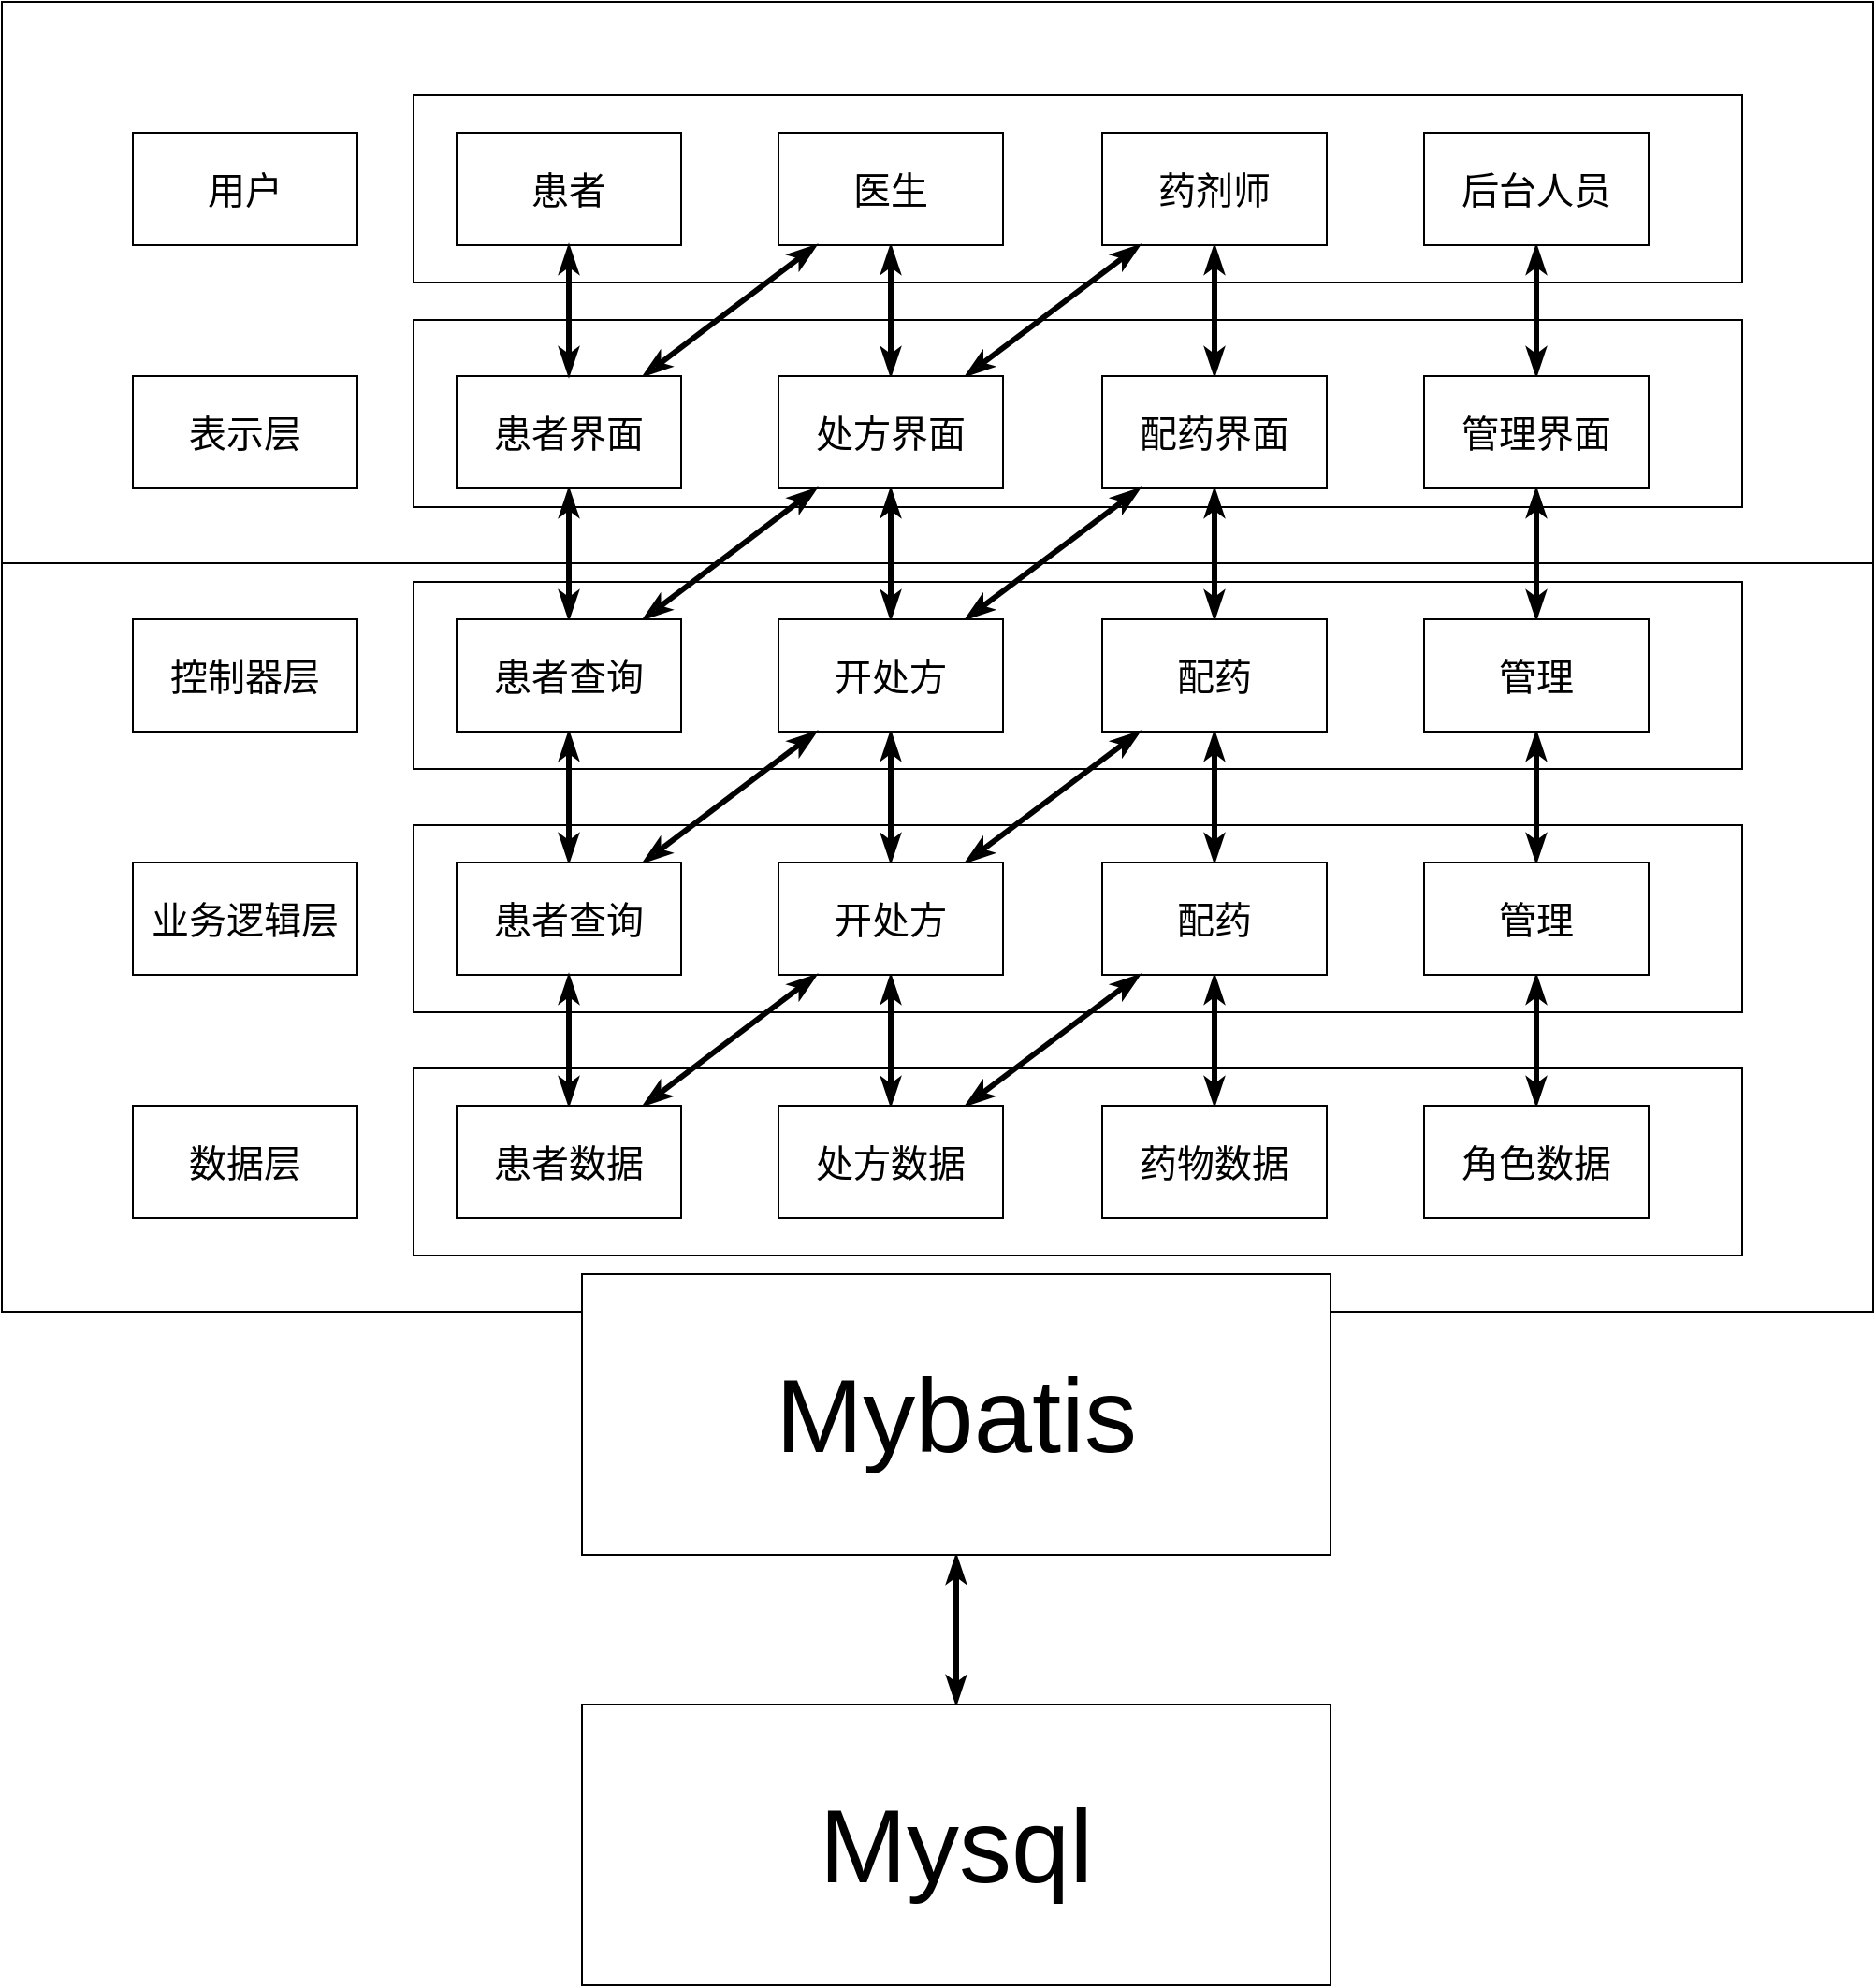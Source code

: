 <mxfile version="17.4.6" type="github">
  <diagram id="cBzeF5r7LjMb-VeZwdd6" name="第 1 页">
    <mxGraphModel dx="2595" dy="1348" grid="1" gridSize="10" guides="1" tooltips="1" connect="1" arrows="1" fold="1" page="1" pageScale="1" pageWidth="827" pageHeight="1169" math="0" shadow="0">
      <root>
        <mxCell id="0" />
        <mxCell id="1" parent="0" />
        <mxCell id="qnmHmgNk629mdP60JGwh-49" value="" style="group" vertex="1" connectable="0" parent="1">
          <mxGeometry x="20" y="90" width="1000" height="740" as="geometry" />
        </mxCell>
        <mxCell id="qnmHmgNk629mdP60JGwh-41" value="" style="rounded=0;whiteSpace=wrap;html=1;fontSize=20;" vertex="1" parent="qnmHmgNk629mdP60JGwh-49">
          <mxGeometry y="300" width="1000" height="400" as="geometry" />
        </mxCell>
        <mxCell id="qnmHmgNk629mdP60JGwh-40" value="" style="rounded=0;whiteSpace=wrap;html=1;fontSize=20;" vertex="1" parent="qnmHmgNk629mdP60JGwh-49">
          <mxGeometry width="1000" height="300" as="geometry" />
        </mxCell>
        <mxCell id="qnmHmgNk629mdP60JGwh-42" value="" style="rounded=0;whiteSpace=wrap;html=1;fontSize=20;" vertex="1" parent="qnmHmgNk629mdP60JGwh-49">
          <mxGeometry x="220" y="50" width="710" height="100" as="geometry" />
        </mxCell>
        <mxCell id="qnmHmgNk629mdP60JGwh-43" value="" style="rounded=0;whiteSpace=wrap;html=1;fontSize=20;" vertex="1" parent="qnmHmgNk629mdP60JGwh-49">
          <mxGeometry x="220" y="170" width="710" height="100" as="geometry" />
        </mxCell>
        <mxCell id="qnmHmgNk629mdP60JGwh-44" value="" style="rounded=0;whiteSpace=wrap;html=1;fontSize=20;" vertex="1" parent="qnmHmgNk629mdP60JGwh-49">
          <mxGeometry x="220" y="310" width="710" height="100" as="geometry" />
        </mxCell>
        <mxCell id="qnmHmgNk629mdP60JGwh-45" value="" style="rounded=0;whiteSpace=wrap;html=1;fontSize=20;" vertex="1" parent="qnmHmgNk629mdP60JGwh-49">
          <mxGeometry x="220" y="440" width="710" height="100" as="geometry" />
        </mxCell>
        <mxCell id="qnmHmgNk629mdP60JGwh-46" value="" style="rounded=0;whiteSpace=wrap;html=1;fontSize=20;" vertex="1" parent="qnmHmgNk629mdP60JGwh-49">
          <mxGeometry x="220" y="570" width="710" height="100" as="geometry" />
        </mxCell>
        <mxCell id="qnmHmgNk629mdP60JGwh-4" value="&lt;font style=&quot;font-size: 20px&quot;&gt;用户&lt;/font&gt;" style="rounded=0;whiteSpace=wrap;html=1;flipH=1;" vertex="1" parent="qnmHmgNk629mdP60JGwh-49">
          <mxGeometry x="70" y="70" width="120" height="60" as="geometry" />
        </mxCell>
        <mxCell id="qnmHmgNk629mdP60JGwh-5" value="&lt;span style=&quot;font-size: 20px&quot;&gt;患者&lt;/span&gt;" style="rounded=0;whiteSpace=wrap;html=1;flipH=1;" vertex="1" parent="qnmHmgNk629mdP60JGwh-49">
          <mxGeometry x="243" y="70" width="120" height="60" as="geometry" />
        </mxCell>
        <mxCell id="qnmHmgNk629mdP60JGwh-50" value="" style="edgeStyle=orthogonalEdgeStyle;rounded=0;orthogonalLoop=1;jettySize=auto;html=1;fontSize=20;startArrow=classicThin;startFill=0;endArrow=classicThin;endFill=0;strokeWidth=3;" edge="1" parent="qnmHmgNk629mdP60JGwh-49" source="qnmHmgNk629mdP60JGwh-6" target="qnmHmgNk629mdP60JGwh-15">
          <mxGeometry relative="1" as="geometry" />
        </mxCell>
        <mxCell id="qnmHmgNk629mdP60JGwh-6" value="&lt;span style=&quot;font-size: 20px&quot;&gt;医生&lt;/span&gt;" style="rounded=0;whiteSpace=wrap;html=1;flipH=1;" vertex="1" parent="qnmHmgNk629mdP60JGwh-49">
          <mxGeometry x="415" y="70" width="120" height="60" as="geometry" />
        </mxCell>
        <mxCell id="qnmHmgNk629mdP60JGwh-51" value="" style="edgeStyle=orthogonalEdgeStyle;rounded=0;orthogonalLoop=1;jettySize=auto;html=1;fontSize=20;startArrow=classicThin;startFill=0;endArrow=classicThin;endFill=0;strokeWidth=3;" edge="1" parent="qnmHmgNk629mdP60JGwh-49" source="qnmHmgNk629mdP60JGwh-7" target="qnmHmgNk629mdP60JGwh-14">
          <mxGeometry relative="1" as="geometry" />
        </mxCell>
        <mxCell id="qnmHmgNk629mdP60JGwh-7" value="&lt;span style=&quot;font-size: 20px&quot;&gt;药剂师&lt;/span&gt;" style="rounded=0;whiteSpace=wrap;html=1;flipH=1;" vertex="1" parent="qnmHmgNk629mdP60JGwh-49">
          <mxGeometry x="588" y="70" width="120" height="60" as="geometry" />
        </mxCell>
        <mxCell id="qnmHmgNk629mdP60JGwh-52" value="" style="edgeStyle=orthogonalEdgeStyle;rounded=0;orthogonalLoop=1;jettySize=auto;html=1;fontSize=20;startArrow=classicThin;startFill=0;endArrow=classicThin;endFill=0;strokeWidth=3;" edge="1" parent="qnmHmgNk629mdP60JGwh-49" source="qnmHmgNk629mdP60JGwh-8" target="qnmHmgNk629mdP60JGwh-10">
          <mxGeometry relative="1" as="geometry" />
        </mxCell>
        <mxCell id="qnmHmgNk629mdP60JGwh-8" value="&lt;span style=&quot;font-size: 20px&quot;&gt;后台人员&lt;/span&gt;" style="rounded=0;whiteSpace=wrap;html=1;flipH=1;" vertex="1" parent="qnmHmgNk629mdP60JGwh-49">
          <mxGeometry x="760" y="70" width="120" height="60" as="geometry" />
        </mxCell>
        <mxCell id="qnmHmgNk629mdP60JGwh-9" value="&lt;font style=&quot;font-size: 20px&quot;&gt;表示层&lt;br&gt;&lt;/font&gt;" style="rounded=0;whiteSpace=wrap;html=1;flipH=1;" vertex="1" parent="qnmHmgNk629mdP60JGwh-49">
          <mxGeometry x="70" y="200" width="120" height="60" as="geometry" />
        </mxCell>
        <mxCell id="qnmHmgNk629mdP60JGwh-56" value="" style="edgeStyle=orthogonalEdgeStyle;rounded=0;orthogonalLoop=1;jettySize=auto;html=1;fontSize=20;startArrow=classicThin;startFill=0;endArrow=classicThin;endFill=0;strokeWidth=3;" edge="1" parent="qnmHmgNk629mdP60JGwh-49" source="qnmHmgNk629mdP60JGwh-10" target="qnmHmgNk629mdP60JGwh-22">
          <mxGeometry relative="1" as="geometry" />
        </mxCell>
        <mxCell id="qnmHmgNk629mdP60JGwh-10" value="&lt;font style=&quot;font-size: 20px&quot;&gt;管理界面&lt;/font&gt;" style="rounded=0;whiteSpace=wrap;html=1;flipH=1;" vertex="1" parent="qnmHmgNk629mdP60JGwh-49">
          <mxGeometry x="760" y="200" width="120" height="60" as="geometry" />
        </mxCell>
        <mxCell id="qnmHmgNk629mdP60JGwh-53" value="" style="edgeStyle=orthogonalEdgeStyle;rounded=0;orthogonalLoop=1;jettySize=auto;html=1;fontSize=20;startArrow=classicThin;startFill=0;endArrow=classicThin;endFill=0;strokeWidth=3;" edge="1" parent="qnmHmgNk629mdP60JGwh-49" source="qnmHmgNk629mdP60JGwh-12" target="qnmHmgNk629mdP60JGwh-19">
          <mxGeometry relative="1" as="geometry" />
        </mxCell>
        <mxCell id="qnmHmgNk629mdP60JGwh-67" style="edgeStyle=none;rounded=0;orthogonalLoop=1;jettySize=auto;html=1;fontSize=20;startArrow=classicThin;startFill=0;endArrow=classicThin;endFill=0;strokeWidth=3;" edge="1" parent="qnmHmgNk629mdP60JGwh-49" source="qnmHmgNk629mdP60JGwh-12" target="qnmHmgNk629mdP60JGwh-6">
          <mxGeometry relative="1" as="geometry" />
        </mxCell>
        <mxCell id="qnmHmgNk629mdP60JGwh-12" value="&lt;font style=&quot;font-size: 20px&quot;&gt;患者界面&lt;br&gt;&lt;/font&gt;" style="rounded=0;whiteSpace=wrap;html=1;flipH=1;" vertex="1" parent="qnmHmgNk629mdP60JGwh-49">
          <mxGeometry x="243" y="200" width="120" height="60" as="geometry" />
        </mxCell>
        <mxCell id="qnmHmgNk629mdP60JGwh-48" style="edgeStyle=orthogonalEdgeStyle;rounded=0;orthogonalLoop=1;jettySize=auto;html=1;entryX=0.5;entryY=0;entryDx=0;entryDy=0;fontSize=20;endArrow=classicThin;endFill=0;strokeWidth=3;startArrow=classicThin;startFill=0;" edge="1" parent="qnmHmgNk629mdP60JGwh-49" source="qnmHmgNk629mdP60JGwh-5" target="qnmHmgNk629mdP60JGwh-12">
          <mxGeometry relative="1" as="geometry" />
        </mxCell>
        <mxCell id="qnmHmgNk629mdP60JGwh-55" value="" style="edgeStyle=orthogonalEdgeStyle;rounded=0;orthogonalLoop=1;jettySize=auto;html=1;fontSize=20;startArrow=classicThin;startFill=0;endArrow=classicThin;endFill=0;strokeWidth=3;" edge="1" parent="qnmHmgNk629mdP60JGwh-49" source="qnmHmgNk629mdP60JGwh-14" target="qnmHmgNk629mdP60JGwh-21">
          <mxGeometry relative="1" as="geometry" />
        </mxCell>
        <mxCell id="qnmHmgNk629mdP60JGwh-14" value="&lt;font style=&quot;font-size: 20px&quot;&gt;配药界面&lt;br&gt;&lt;/font&gt;" style="rounded=0;whiteSpace=wrap;html=1;flipH=1;" vertex="1" parent="qnmHmgNk629mdP60JGwh-49">
          <mxGeometry x="588" y="200" width="120" height="60" as="geometry" />
        </mxCell>
        <mxCell id="qnmHmgNk629mdP60JGwh-54" value="" style="edgeStyle=orthogonalEdgeStyle;rounded=0;orthogonalLoop=1;jettySize=auto;html=1;fontSize=20;startArrow=classicThin;startFill=0;endArrow=classicThin;endFill=0;strokeWidth=3;" edge="1" parent="qnmHmgNk629mdP60JGwh-49" source="qnmHmgNk629mdP60JGwh-15" target="qnmHmgNk629mdP60JGwh-20">
          <mxGeometry relative="1" as="geometry" />
        </mxCell>
        <mxCell id="qnmHmgNk629mdP60JGwh-68" style="edgeStyle=none;rounded=0;orthogonalLoop=1;jettySize=auto;html=1;fontSize=20;startArrow=classicThin;startFill=0;endArrow=classicThin;endFill=0;strokeWidth=3;" edge="1" parent="qnmHmgNk629mdP60JGwh-49" source="qnmHmgNk629mdP60JGwh-15" target="qnmHmgNk629mdP60JGwh-7">
          <mxGeometry relative="1" as="geometry" />
        </mxCell>
        <mxCell id="qnmHmgNk629mdP60JGwh-15" value="&lt;font style=&quot;font-size: 20px&quot;&gt;处方界面&lt;br&gt;&lt;/font&gt;" style="rounded=0;whiteSpace=wrap;html=1;flipH=1;" vertex="1" parent="qnmHmgNk629mdP60JGwh-49">
          <mxGeometry x="415" y="200" width="120" height="60" as="geometry" />
        </mxCell>
        <mxCell id="qnmHmgNk629mdP60JGwh-16" value="&lt;font style=&quot;font-size: 20px&quot;&gt;控制器层&lt;br&gt;&lt;/font&gt;" style="rounded=0;whiteSpace=wrap;html=1;flipH=1;" vertex="1" parent="qnmHmgNk629mdP60JGwh-49">
          <mxGeometry x="70" y="330" width="120" height="60" as="geometry" />
        </mxCell>
        <mxCell id="qnmHmgNk629mdP60JGwh-57" value="" style="edgeStyle=orthogonalEdgeStyle;rounded=0;orthogonalLoop=1;jettySize=auto;html=1;fontSize=20;startArrow=classicThin;startFill=0;endArrow=classicThin;endFill=0;strokeWidth=3;" edge="1" parent="qnmHmgNk629mdP60JGwh-49" source="qnmHmgNk629mdP60JGwh-19" target="qnmHmgNk629mdP60JGwh-24">
          <mxGeometry relative="1" as="geometry" />
        </mxCell>
        <mxCell id="qnmHmgNk629mdP60JGwh-70" style="edgeStyle=none;rounded=0;orthogonalLoop=1;jettySize=auto;html=1;fontSize=20;startArrow=classicThin;startFill=0;endArrow=classicThin;endFill=0;strokeWidth=3;" edge="1" parent="qnmHmgNk629mdP60JGwh-49" source="qnmHmgNk629mdP60JGwh-19" target="qnmHmgNk629mdP60JGwh-15">
          <mxGeometry relative="1" as="geometry" />
        </mxCell>
        <mxCell id="qnmHmgNk629mdP60JGwh-19" value="&lt;font style=&quot;font-size: 20px&quot;&gt;患者查询&lt;br&gt;&lt;/font&gt;" style="rounded=0;whiteSpace=wrap;html=1;flipH=1;" vertex="1" parent="qnmHmgNk629mdP60JGwh-49">
          <mxGeometry x="243" y="330" width="120" height="60" as="geometry" />
        </mxCell>
        <mxCell id="qnmHmgNk629mdP60JGwh-58" value="" style="edgeStyle=orthogonalEdgeStyle;rounded=0;orthogonalLoop=1;jettySize=auto;html=1;fontSize=20;startArrow=classicThin;startFill=0;endArrow=classicThin;endFill=0;strokeWidth=3;" edge="1" parent="qnmHmgNk629mdP60JGwh-49" source="qnmHmgNk629mdP60JGwh-20" target="qnmHmgNk629mdP60JGwh-25">
          <mxGeometry relative="1" as="geometry" />
        </mxCell>
        <mxCell id="qnmHmgNk629mdP60JGwh-69" style="edgeStyle=none;rounded=0;orthogonalLoop=1;jettySize=auto;html=1;fontSize=20;startArrow=classicThin;startFill=0;endArrow=classicThin;endFill=0;strokeWidth=3;" edge="1" parent="qnmHmgNk629mdP60JGwh-49" source="qnmHmgNk629mdP60JGwh-20" target="qnmHmgNk629mdP60JGwh-14">
          <mxGeometry relative="1" as="geometry" />
        </mxCell>
        <mxCell id="qnmHmgNk629mdP60JGwh-20" value="&lt;font style=&quot;font-size: 20px&quot;&gt;开处方&lt;br&gt;&lt;/font&gt;" style="rounded=0;whiteSpace=wrap;html=1;flipH=1;" vertex="1" parent="qnmHmgNk629mdP60JGwh-49">
          <mxGeometry x="415" y="330" width="120" height="60" as="geometry" />
        </mxCell>
        <mxCell id="qnmHmgNk629mdP60JGwh-59" value="" style="edgeStyle=orthogonalEdgeStyle;rounded=0;orthogonalLoop=1;jettySize=auto;html=1;fontSize=20;startArrow=classicThin;startFill=0;endArrow=classicThin;endFill=0;strokeWidth=3;" edge="1" parent="qnmHmgNk629mdP60JGwh-49" source="qnmHmgNk629mdP60JGwh-21" target="qnmHmgNk629mdP60JGwh-26">
          <mxGeometry relative="1" as="geometry" />
        </mxCell>
        <mxCell id="qnmHmgNk629mdP60JGwh-21" value="&lt;font style=&quot;font-size: 20px&quot;&gt;配药&lt;br&gt;&lt;/font&gt;" style="rounded=0;whiteSpace=wrap;html=1;flipH=1;" vertex="1" parent="qnmHmgNk629mdP60JGwh-49">
          <mxGeometry x="588" y="330" width="120" height="60" as="geometry" />
        </mxCell>
        <mxCell id="qnmHmgNk629mdP60JGwh-60" value="" style="edgeStyle=orthogonalEdgeStyle;rounded=0;orthogonalLoop=1;jettySize=auto;html=1;fontSize=20;startArrow=classicThin;startFill=0;endArrow=classicThin;endFill=0;strokeWidth=3;" edge="1" parent="qnmHmgNk629mdP60JGwh-49" source="qnmHmgNk629mdP60JGwh-22" target="qnmHmgNk629mdP60JGwh-27">
          <mxGeometry relative="1" as="geometry" />
        </mxCell>
        <mxCell id="qnmHmgNk629mdP60JGwh-22" value="&lt;font style=&quot;font-size: 20px&quot;&gt;管理&lt;br&gt;&lt;/font&gt;" style="rounded=0;whiteSpace=wrap;html=1;flipH=1;" vertex="1" parent="qnmHmgNk629mdP60JGwh-49">
          <mxGeometry x="760" y="330" width="120" height="60" as="geometry" />
        </mxCell>
        <mxCell id="qnmHmgNk629mdP60JGwh-23" value="&lt;font style=&quot;font-size: 20px&quot;&gt;业务逻辑层&lt;br&gt;&lt;/font&gt;" style="rounded=0;whiteSpace=wrap;html=1;flipH=1;" vertex="1" parent="qnmHmgNk629mdP60JGwh-49">
          <mxGeometry x="70" y="460" width="120" height="60" as="geometry" />
        </mxCell>
        <mxCell id="qnmHmgNk629mdP60JGwh-71" style="edgeStyle=none;rounded=0;orthogonalLoop=1;jettySize=auto;html=1;fontSize=20;startArrow=classicThin;startFill=0;endArrow=classicThin;endFill=0;strokeWidth=3;" edge="1" parent="qnmHmgNk629mdP60JGwh-49" source="qnmHmgNk629mdP60JGwh-24" target="qnmHmgNk629mdP60JGwh-20">
          <mxGeometry relative="1" as="geometry" />
        </mxCell>
        <mxCell id="qnmHmgNk629mdP60JGwh-24" value="&lt;font style=&quot;font-size: 20px&quot;&gt;患者查询&lt;br&gt;&lt;/font&gt;" style="rounded=0;whiteSpace=wrap;html=1;flipH=1;" vertex="1" parent="qnmHmgNk629mdP60JGwh-49">
          <mxGeometry x="243" y="460" width="120" height="60" as="geometry" />
        </mxCell>
        <mxCell id="qnmHmgNk629mdP60JGwh-62" value="" style="edgeStyle=orthogonalEdgeStyle;rounded=0;orthogonalLoop=1;jettySize=auto;html=1;fontSize=20;startArrow=classicThin;startFill=0;endArrow=classicThin;endFill=0;strokeWidth=3;" edge="1" parent="qnmHmgNk629mdP60JGwh-49" source="qnmHmgNk629mdP60JGwh-25" target="qnmHmgNk629mdP60JGwh-32">
          <mxGeometry relative="1" as="geometry" />
        </mxCell>
        <mxCell id="qnmHmgNk629mdP60JGwh-73" style="edgeStyle=none;rounded=0;orthogonalLoop=1;jettySize=auto;html=1;fontSize=20;startArrow=classicThin;startFill=0;endArrow=classicThin;endFill=0;strokeWidth=3;" edge="1" parent="qnmHmgNk629mdP60JGwh-49" source="qnmHmgNk629mdP60JGwh-25" target="qnmHmgNk629mdP60JGwh-21">
          <mxGeometry relative="1" as="geometry" />
        </mxCell>
        <mxCell id="qnmHmgNk629mdP60JGwh-25" value="&lt;font style=&quot;font-size: 20px&quot;&gt;开处方&lt;br&gt;&lt;/font&gt;" style="rounded=0;whiteSpace=wrap;html=1;flipH=1;" vertex="1" parent="qnmHmgNk629mdP60JGwh-49">
          <mxGeometry x="415" y="460" width="120" height="60" as="geometry" />
        </mxCell>
        <mxCell id="qnmHmgNk629mdP60JGwh-63" value="" style="edgeStyle=orthogonalEdgeStyle;rounded=0;orthogonalLoop=1;jettySize=auto;html=1;fontSize=20;startArrow=classicThin;startFill=0;endArrow=classicThin;endFill=0;strokeWidth=3;" edge="1" parent="qnmHmgNk629mdP60JGwh-49" source="qnmHmgNk629mdP60JGwh-26" target="qnmHmgNk629mdP60JGwh-33">
          <mxGeometry relative="1" as="geometry" />
        </mxCell>
        <mxCell id="qnmHmgNk629mdP60JGwh-26" value="&lt;font style=&quot;font-size: 20px&quot;&gt;配药&lt;br&gt;&lt;/font&gt;" style="rounded=0;whiteSpace=wrap;html=1;flipH=1;" vertex="1" parent="qnmHmgNk629mdP60JGwh-49">
          <mxGeometry x="588" y="460" width="120" height="60" as="geometry" />
        </mxCell>
        <mxCell id="qnmHmgNk629mdP60JGwh-64" value="" style="edgeStyle=orthogonalEdgeStyle;rounded=0;orthogonalLoop=1;jettySize=auto;html=1;fontSize=20;startArrow=classicThin;startFill=0;endArrow=classicThin;endFill=0;strokeWidth=3;" edge="1" parent="qnmHmgNk629mdP60JGwh-49" source="qnmHmgNk629mdP60JGwh-27" target="qnmHmgNk629mdP60JGwh-34">
          <mxGeometry relative="1" as="geometry" />
        </mxCell>
        <mxCell id="qnmHmgNk629mdP60JGwh-27" value="&lt;font style=&quot;font-size: 20px&quot;&gt;管理&lt;br&gt;&lt;/font&gt;" style="rounded=0;whiteSpace=wrap;html=1;flipH=1;" vertex="1" parent="qnmHmgNk629mdP60JGwh-49">
          <mxGeometry x="760" y="460" width="120" height="60" as="geometry" />
        </mxCell>
        <mxCell id="qnmHmgNk629mdP60JGwh-30" value="&lt;font style=&quot;font-size: 20px&quot;&gt;数据层&lt;br&gt;&lt;/font&gt;" style="rounded=0;whiteSpace=wrap;html=1;" vertex="1" parent="qnmHmgNk629mdP60JGwh-49">
          <mxGeometry x="70" y="590" width="120" height="60" as="geometry" />
        </mxCell>
        <mxCell id="qnmHmgNk629mdP60JGwh-61" value="" style="edgeStyle=orthogonalEdgeStyle;rounded=0;orthogonalLoop=1;jettySize=auto;html=1;fontSize=20;startArrow=classicThin;startFill=0;endArrow=classicThin;endFill=0;strokeWidth=3;" edge="1" parent="qnmHmgNk629mdP60JGwh-49" source="qnmHmgNk629mdP60JGwh-31" target="qnmHmgNk629mdP60JGwh-24">
          <mxGeometry relative="1" as="geometry" />
        </mxCell>
        <mxCell id="qnmHmgNk629mdP60JGwh-74" style="edgeStyle=none;rounded=0;orthogonalLoop=1;jettySize=auto;html=1;fontSize=20;startArrow=classicThin;startFill=0;endArrow=classicThin;endFill=0;strokeWidth=3;" edge="1" parent="qnmHmgNk629mdP60JGwh-49" source="qnmHmgNk629mdP60JGwh-31" target="qnmHmgNk629mdP60JGwh-25">
          <mxGeometry relative="1" as="geometry" />
        </mxCell>
        <mxCell id="qnmHmgNk629mdP60JGwh-31" value="&lt;font style=&quot;font-size: 20px&quot;&gt;患者数据&lt;br&gt;&lt;/font&gt;" style="rounded=0;whiteSpace=wrap;html=1;" vertex="1" parent="qnmHmgNk629mdP60JGwh-49">
          <mxGeometry x="243" y="590" width="120" height="60" as="geometry" />
        </mxCell>
        <mxCell id="qnmHmgNk629mdP60JGwh-75" style="edgeStyle=none;rounded=0;orthogonalLoop=1;jettySize=auto;html=1;fontSize=20;startArrow=classicThin;startFill=0;endArrow=classicThin;endFill=0;strokeWidth=3;" edge="1" parent="qnmHmgNk629mdP60JGwh-49" source="qnmHmgNk629mdP60JGwh-32" target="qnmHmgNk629mdP60JGwh-26">
          <mxGeometry relative="1" as="geometry" />
        </mxCell>
        <mxCell id="qnmHmgNk629mdP60JGwh-32" value="&lt;font style=&quot;font-size: 20px&quot;&gt;处方数据&lt;br&gt;&lt;/font&gt;" style="rounded=0;whiteSpace=wrap;html=1;" vertex="1" parent="qnmHmgNk629mdP60JGwh-49">
          <mxGeometry x="415" y="590" width="120" height="60" as="geometry" />
        </mxCell>
        <mxCell id="qnmHmgNk629mdP60JGwh-33" value="&lt;font style=&quot;font-size: 20px&quot;&gt;药物数据&lt;br&gt;&lt;/font&gt;" style="rounded=0;whiteSpace=wrap;html=1;" vertex="1" parent="qnmHmgNk629mdP60JGwh-49">
          <mxGeometry x="588" y="590" width="120" height="60" as="geometry" />
        </mxCell>
        <mxCell id="qnmHmgNk629mdP60JGwh-34" value="&lt;font style=&quot;font-size: 20px&quot;&gt;角色数据&lt;br&gt;&lt;/font&gt;" style="rounded=0;whiteSpace=wrap;html=1;" vertex="1" parent="qnmHmgNk629mdP60JGwh-49">
          <mxGeometry x="760" y="590" width="120" height="60" as="geometry" />
        </mxCell>
        <mxCell id="qnmHmgNk629mdP60JGwh-79" value="" style="edgeStyle=none;rounded=0;orthogonalLoop=1;jettySize=auto;html=1;fontSize=56;startArrow=classicThin;startFill=0;endArrow=classicThin;endFill=0;strokeWidth=3;" edge="1" parent="1" source="qnmHmgNk629mdP60JGwh-76" target="qnmHmgNk629mdP60JGwh-78">
          <mxGeometry relative="1" as="geometry" />
        </mxCell>
        <mxCell id="qnmHmgNk629mdP60JGwh-76" value="&lt;font style=&quot;font-size: 56px&quot;&gt;Mybatis&lt;/font&gt;" style="rounded=0;whiteSpace=wrap;html=1;fontSize=20;" vertex="1" parent="1">
          <mxGeometry x="330" y="770" width="400" height="150" as="geometry" />
        </mxCell>
        <mxCell id="qnmHmgNk629mdP60JGwh-78" value="&lt;span style=&quot;font-size: 56px&quot;&gt;Mysql&lt;/span&gt;" style="rounded=0;whiteSpace=wrap;html=1;fontSize=20;" vertex="1" parent="1">
          <mxGeometry x="330" y="1000" width="400" height="150" as="geometry" />
        </mxCell>
      </root>
    </mxGraphModel>
  </diagram>
</mxfile>
